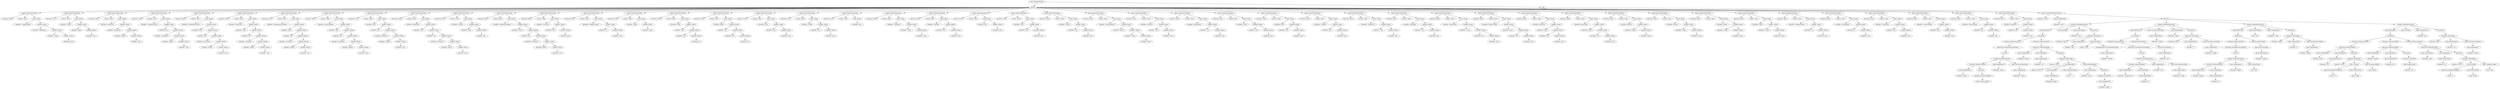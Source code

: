digraph {
n0 [label="root (CompilationUnit)"];
n1 [label="imports"];
n0 -> n1;
n2 [label="import (ImportDeclaration)"];
n1 -> n2;
n3 [label="isAsterisk='false'"];
n2 -> n3;
n4 [label="isStatic='false'"];
n2 -> n4;
n5 [label="name (Name)"];
n2 -> n5;
n6 [label="identifier='LazyInputMap'"];
n5 -> n6;
n7 [label="qualifier (Name)"];
n5 -> n7;
n8 [label="identifier='UIDefaults'"];
n7 -> n8;
n9 [label="qualifier (Name)"];
n7 -> n9;
n10 [label="identifier='swing'"];
n9 -> n10;
n11 [label="qualifier (Name)"];
n9 -> n11;
n12 [label="identifier='javax'"];
n11 -> n12;
n13 [label="import (ImportDeclaration)"];
n1 -> n13;
n14 [label="isAsterisk='true'"];
n13 -> n14;
n15 [label="isStatic='true'"];
n13 -> n15;
n16 [label="name (Name)"];
n13 -> n16;
n17 [label="identifier='String'"];
n16 -> n17;
n18 [label="qualifier (Name)"];
n16 -> n18;
n19 [label="identifier='lang'"];
n18 -> n19;
n20 [label="qualifier (Name)"];
n18 -> n20;
n21 [label="identifier='java'"];
n20 -> n21;
n22 [label="import (ImportDeclaration)"];
n1 -> n22;
n23 [label="isAsterisk='false'"];
n22 -> n23;
n24 [label="isStatic='false'"];
n22 -> n24;
n25 [label="name (Name)"];
n22 -> n25;
n26 [label="identifier='JavaParser'"];
n25 -> n26;
n27 [label="qualifier (Name)"];
n25 -> n27;
n28 [label="identifier='javaparser'"];
n27 -> n28;
n29 [label="qualifier (Name)"];
n27 -> n29;
n30 [label="identifier='github'"];
n29 -> n30;
n31 [label="qualifier (Name)"];
n29 -> n31;
n32 [label="identifier='com'"];
n31 -> n32;
n33 [label="import (ImportDeclaration)"];
n1 -> n33;
n34 [label="isAsterisk='false'"];
n33 -> n34;
n35 [label="isStatic='false'"];
n33 -> n35;
n36 [label="name (Name)"];
n33 -> n36;
n37 [label="identifier='CompilationUnit'"];
n36 -> n37;
n38 [label="qualifier (Name)"];
n36 -> n38;
n39 [label="identifier='ast'"];
n38 -> n39;
n40 [label="qualifier (Name)"];
n38 -> n40;
n41 [label="identifier='javaparser'"];
n40 -> n41;
n42 [label="qualifier (Name)"];
n40 -> n42;
n43 [label="identifier='github'"];
n42 -> n43;
n44 [label="qualifier (Name)"];
n42 -> n44;
n45 [label="identifier='com'"];
n44 -> n45;
n46 [label="import (ImportDeclaration)"];
n1 -> n46;
n47 [label="isAsterisk='false'"];
n46 -> n47;
n48 [label="isStatic='false'"];
n46 -> n48;
n49 [label="name (Name)"];
n46 -> n49;
n50 [label="identifier='MethodDeclaration'"];
n49 -> n50;
n51 [label="qualifier (Name)"];
n49 -> n51;
n52 [label="identifier='body'"];
n51 -> n52;
n53 [label="qualifier (Name)"];
n51 -> n53;
n54 [label="identifier='ast'"];
n53 -> n54;
n55 [label="qualifier (Name)"];
n53 -> n55;
n56 [label="identifier='javaparser'"];
n55 -> n56;
n57 [label="qualifier (Name)"];
n55 -> n57;
n58 [label="identifier='github'"];
n57 -> n58;
n59 [label="qualifier (Name)"];
n57 -> n59;
n60 [label="identifier='com'"];
n59 -> n60;
n61 [label="import (ImportDeclaration)"];
n1 -> n61;
n62 [label="isAsterisk='false'"];
n61 -> n62;
n63 [label="isStatic='false'"];
n61 -> n63;
n64 [label="name (Name)"];
n61 -> n64;
n65 [label="identifier='Expression'"];
n64 -> n65;
n66 [label="qualifier (Name)"];
n64 -> n66;
n67 [label="identifier='expr'"];
n66 -> n67;
n68 [label="qualifier (Name)"];
n66 -> n68;
n69 [label="identifier='ast'"];
n68 -> n69;
n70 [label="qualifier (Name)"];
n68 -> n70;
n71 [label="identifier='javaparser'"];
n70 -> n71;
n72 [label="qualifier (Name)"];
n70 -> n72;
n73 [label="identifier='github'"];
n72 -> n73;
n74 [label="qualifier (Name)"];
n72 -> n74;
n75 [label="identifier='com'"];
n74 -> n75;
n76 [label="import (ImportDeclaration)"];
n1 -> n76;
n77 [label="isAsterisk='true'"];
n76 -> n77;
n78 [label="isStatic='false'"];
n76 -> n78;
n79 [label="name (Name)"];
n76 -> n79;
n80 [label="identifier='MarkerAnnotationExpr'"];
n79 -> n80;
n81 [label="qualifier (Name)"];
n79 -> n81;
n82 [label="identifier='expr'"];
n81 -> n82;
n83 [label="qualifier (Name)"];
n81 -> n83;
n84 [label="identifier='ast'"];
n83 -> n84;
n85 [label="qualifier (Name)"];
n83 -> n85;
n86 [label="identifier='javaparser'"];
n85 -> n86;
n87 [label="qualifier (Name)"];
n85 -> n87;
n88 [label="identifier='github'"];
n87 -> n88;
n89 [label="qualifier (Name)"];
n87 -> n89;
n90 [label="identifier='com'"];
n89 -> n90;
n91 [label="import (ImportDeclaration)"];
n1 -> n91;
n92 [label="isAsterisk='false'"];
n91 -> n92;
n93 [label="isStatic='false'"];
n91 -> n93;
n94 [label="name (Name)"];
n91 -> n94;
n95 [label="identifier='AnnotationExpr'"];
n94 -> n95;
n96 [label="qualifier (Name)"];
n94 -> n96;
n97 [label="identifier='expr'"];
n96 -> n97;
n98 [label="qualifier (Name)"];
n96 -> n98;
n99 [label="identifier='ast'"];
n98 -> n99;
n100 [label="qualifier (Name)"];
n98 -> n100;
n101 [label="identifier='javaparser'"];
n100 -> n101;
n102 [label="qualifier (Name)"];
n100 -> n102;
n103 [label="identifier='github'"];
n102 -> n103;
n104 [label="qualifier (Name)"];
n102 -> n104;
n105 [label="identifier='com'"];
n104 -> n105;
n106 [label="import (ImportDeclaration)"];
n1 -> n106;
n107 [label="isAsterisk='true'"];
n106 -> n107;
n108 [label="isStatic='false'"];
n106 -> n108;
n109 [label="name (Name)"];
n106 -> n109;
n110 [label="identifier='expr'"];
n109 -> n110;
n111 [label="qualifier (Name)"];
n109 -> n111;
n112 [label="identifier='ast'"];
n111 -> n112;
n113 [label="qualifier (Name)"];
n111 -> n113;
n114 [label="identifier='javaparser'"];
n113 -> n114;
n115 [label="qualifier (Name)"];
n113 -> n115;
n116 [label="identifier='github'"];
n115 -> n116;
n117 [label="qualifier (Name)"];
n115 -> n117;
n118 [label="identifier='com'"];
n117 -> n118;
n119 [label="import (ImportDeclaration)"];
n1 -> n119;
n120 [label="isAsterisk='false'"];
n119 -> n120;
n121 [label="isStatic='false'"];
n119 -> n121;
n122 [label="name (Name)"];
n119 -> n122;
n123 [label="identifier='BlockStmt'"];
n122 -> n123;
n124 [label="qualifier (Name)"];
n122 -> n124;
n125 [label="identifier='stmt'"];
n124 -> n125;
n126 [label="qualifier (Name)"];
n124 -> n126;
n127 [label="identifier='ast'"];
n126 -> n127;
n128 [label="qualifier (Name)"];
n126 -> n128;
n129 [label="identifier='javaparser'"];
n128 -> n129;
n130 [label="qualifier (Name)"];
n128 -> n130;
n131 [label="identifier='github'"];
n130 -> n131;
n132 [label="qualifier (Name)"];
n130 -> n132;
n133 [label="identifier='com'"];
n132 -> n133;
n134 [label="import (ImportDeclaration)"];
n1 -> n134;
n135 [label="isAsterisk='true'"];
n134 -> n135;
n136 [label="isStatic='true'"];
n134 -> n136;
n137 [label="name (Name)"];
n134 -> n137;
n138 [label="identifier='System'"];
n137 -> n138;
n139 [label="qualifier (Name)"];
n137 -> n139;
n140 [label="identifier='lang'"];
n139 -> n140;
n141 [label="qualifier (Name)"];
n139 -> n141;
n142 [label="identifier='java'"];
n141 -> n142;
n143 [label="import (ImportDeclaration)"];
n1 -> n143;
n144 [label="isAsterisk='false'"];
n143 -> n144;
n145 [label="isStatic='false'"];
n143 -> n145;
n146 [label="name (Name)"];
n143 -> n146;
n147 [label="identifier='VoidVisitorAdapter'"];
n146 -> n147;
n148 [label="qualifier (Name)"];
n146 -> n148;
n149 [label="identifier='visitor'"];
n148 -> n149;
n150 [label="qualifier (Name)"];
n148 -> n150;
n151 [label="identifier='ast'"];
n150 -> n151;
n152 [label="qualifier (Name)"];
n150 -> n152;
n153 [label="identifier='javaparser'"];
n152 -> n153;
n154 [label="qualifier (Name)"];
n152 -> n154;
n155 [label="identifier='github'"];
n154 -> n155;
n156 [label="qualifier (Name)"];
n154 -> n156;
n157 [label="identifier='com'"];
n156 -> n157;
n158 [label="import (ImportDeclaration)"];
n1 -> n158;
n159 [label="isAsterisk='false'"];
n158 -> n159;
n160 [label="isStatic='false'"];
n158 -> n160;
n161 [label="name (Name)"];
n158 -> n161;
n162 [label="identifier='ArrayList'"];
n161 -> n162;
n163 [label="qualifier (Name)"];
n161 -> n163;
n164 [label="identifier='util'"];
n163 -> n164;
n165 [label="qualifier (Name)"];
n163 -> n165;
n166 [label="identifier='java'"];
n165 -> n166;
n167 [label="import (ImportDeclaration)"];
n1 -> n167;
n168 [label="isAsterisk='false'"];
n167 -> n168;
n169 [label="isStatic='false'"];
n167 -> n169;
n170 [label="name (Name)"];
n167 -> n170;
n171 [label="identifier='FileInputStream'"];
n170 -> n171;
n172 [label="qualifier (Name)"];
n170 -> n172;
n173 [label="identifier='io'"];
n172 -> n173;
n174 [label="qualifier (Name)"];
n172 -> n174;
n175 [label="identifier='java'"];
n174 -> n175;
n176 [label="import (ImportDeclaration)"];
n1 -> n176;
n177 [label="isAsterisk='true'"];
n176 -> n177;
n178 [label="isStatic='false'"];
n176 -> n178;
n179 [label="name (Name)"];
n176 -> n179;
n180 [label="identifier='swing'"];
n179 -> n180;
n181 [label="qualifier (Name)"];
n179 -> n181;
n182 [label="identifier='javax'"];
n181 -> n182;
n183 [label="import (ImportDeclaration)"];
n1 -> n183;
n184 [label="isAsterisk='false'"];
n183 -> n184;
n185 [label="isStatic='false'"];
n183 -> n185;
n186 [label="name (Name)"];
n183 -> n186;
n187 [label="identifier='Main'"];
n186 -> n187;
n188 [label="qualifier (Name)"];
n186 -> n188;
n189 [label="identifier='wat'"];
n188 -> n189;
n190 [label="qualifier (Name)"];
n188 -> n190;
n191 [label="identifier='edu'"];
n190 -> n191;
n192 [label="qualifier (Name)"];
n190 -> n192;
n193 [label="identifier='pl'"];
n192 -> n193;
n194 [label="import (ImportDeclaration)"];
n1 -> n194;
n195 [label="isAsterisk='true'"];
n194 -> n195;
n196 [label="isStatic='false'"];
n194 -> n196;
n197 [label="name (Name)"];
n194 -> n197;
n198 [label="identifier='Main'"];
n197 -> n198;
n199 [label="qualifier (Name)"];
n197 -> n199;
n200 [label="identifier='wat'"];
n199 -> n200;
n201 [label="qualifier (Name)"];
n199 -> n201;
n202 [label="identifier='edu'"];
n201 -> n202;
n203 [label="qualifier (Name)"];
n201 -> n203;
n204 [label="identifier='pl'"];
n203 -> n204;
n205 [label="import (ImportDeclaration)"];
n1 -> n205;
n206 [label="isAsterisk='true'"];
n205 -> n206;
n207 [label="isStatic='false'"];
n205 -> n207;
n208 [label="name (Name)"];
n205 -> n208;
n209 [label="identifier='Font'"];
n208 -> n209;
n210 [label="qualifier (Name)"];
n208 -> n210;
n211 [label="identifier='awt'"];
n210 -> n211;
n212 [label="qualifier (Name)"];
n210 -> n212;
n213 [label="identifier='java'"];
n212 -> n213;
n214 [label="import (ImportDeclaration)"];
n1 -> n214;
n215 [label="isAsterisk='true'"];
n214 -> n215;
n216 [label="isStatic='false'"];
n214 -> n216;
n217 [label="name (Name)"];
n214 -> n217;
n218 [label="identifier='Stroke'"];
n217 -> n218;
n219 [label="qualifier (Name)"];
n217 -> n219;
n220 [label="identifier='awt'"];
n219 -> n220;
n221 [label="qualifier (Name)"];
n219 -> n221;
n222 [label="identifier='java'"];
n221 -> n222;
n223 [label="import (ImportDeclaration)"];
n1 -> n223;
n224 [label="isAsterisk='true'"];
n223 -> n224;
n225 [label="isStatic='false'"];
n223 -> n225;
n226 [label="name (Name)"];
n223 -> n226;
n227 [label="identifier='java'"];
n226 -> n227;
n228 [label="import (ImportDeclaration)"];
n1 -> n228;
n229 [label="isAsterisk='false'"];
n228 -> n229;
n230 [label="isStatic='false'"];
n228 -> n230;
n231 [label="name (Name)"];
n228 -> n231;
n232 [label="identifier='UIDefaults'"];
n231 -> n232;
n233 [label="qualifier (Name)"];
n231 -> n233;
n234 [label="identifier='swing'"];
n233 -> n234;
n235 [label="qualifier (Name)"];
n233 -> n235;
n236 [label="identifier='javax'"];
n235 -> n236;
n237 [label="import (ImportDeclaration)"];
n1 -> n237;
n238 [label="isAsterisk='false'"];
n237 -> n238;
n239 [label="isStatic='false'"];
n237 -> n239;
n240 [label="name (Name)"];
n237 -> n240;
n241 [label="identifier='TextArea'"];
n240 -> n241;
n242 [label="qualifier (Name)"];
n240 -> n242;
n243 [label="identifier='awt'"];
n242 -> n243;
n244 [label="qualifier (Name)"];
n242 -> n244;
n245 [label="identifier='java'"];
n244 -> n245;
n246 [label="import (ImportDeclaration)"];
n1 -> n246;
n247 [label="isAsterisk='true'"];
n246 -> n247;
n248 [label="isStatic='false'"];
n246 -> n248;
n249 [label="name (Name)"];
n246 -> n249;
n250 [label="identifier='awt'"];
n249 -> n250;
n251 [label="qualifier (Name)"];
n249 -> n251;
n252 [label="identifier='java'"];
n251 -> n252;
n253 [label="import (ImportDeclaration)"];
n1 -> n253;
n254 [label="isAsterisk='true'"];
n253 -> n254;
n255 [label="isStatic='false'"];
n253 -> n255;
n256 [label="name (Name)"];
n253 -> n256;
n257 [label="identifier='color'"];
n256 -> n257;
n258 [label="qualifier (Name)"];
n256 -> n258;
n259 [label="identifier='awt'"];
n258 -> n259;
n260 [label="qualifier (Name)"];
n258 -> n260;
n261 [label="identifier='java'"];
n260 -> n261;
n262 [label="import (ImportDeclaration)"];
n1 -> n262;
n263 [label="isAsterisk='false'"];
n262 -> n263;
n264 [label="isStatic='false'"];
n262 -> n264;
n265 [label="name (Name)"];
n262 -> n265;
n266 [label="identifier='Stroke'"];
n265 -> n266;
n267 [label="qualifier (Name)"];
n265 -> n267;
n268 [label="identifier='awt'"];
n267 -> n268;
n269 [label="qualifier (Name)"];
n267 -> n269;
n270 [label="identifier='java'"];
n269 -> n270;
n271 [label="import (ImportDeclaration)"];
n1 -> n271;
n272 [label="isAsterisk='false'"];
n271 -> n272;
n273 [label="isStatic='false'"];
n271 -> n273;
n274 [label="name (Name)"];
n271 -> n274;
n275 [label="identifier='AbstractBorder'"];
n274 -> n275;
n276 [label="qualifier (Name)"];
n274 -> n276;
n277 [label="identifier='border'"];
n276 -> n277;
n278 [label="qualifier (Name)"];
n276 -> n278;
n279 [label="identifier='swing'"];
n278 -> n279;
n280 [label="qualifier (Name)"];
n278 -> n280;
n281 [label="identifier='javax'"];
n280 -> n281;
n282 [label="import (ImportDeclaration)"];
n1 -> n282;
n283 [label="isAsterisk='true'"];
n282 -> n283;
n284 [label="isStatic='false'"];
n282 -> n284;
n285 [label="name (Name)"];
n282 -> n285;
n286 [label="identifier='TextArea'"];
n285 -> n286;
n287 [label="qualifier (Name)"];
n285 -> n287;
n288 [label="identifier='awt'"];
n287 -> n288;
n289 [label="qualifier (Name)"];
n287 -> n289;
n290 [label="identifier='java'"];
n289 -> n290;
n291 [label="import (ImportDeclaration)"];
n1 -> n291;
n292 [label="isAsterisk='false'"];
n291 -> n292;
n293 [label="isStatic='false'"];
n291 -> n293;
n294 [label="name (Name)"];
n291 -> n294;
n295 [label="identifier='BasicStroke'"];
n294 -> n295;
n296 [label="qualifier (Name)"];
n294 -> n296;
n297 [label="identifier='awt'"];
n296 -> n297;
n298 [label="qualifier (Name)"];
n296 -> n298;
n299 [label="identifier='java'"];
n298 -> n299;
n300 [label="import (ImportDeclaration)"];
n1 -> n300;
n301 [label="isAsterisk='false'"];
n300 -> n301;
n302 [label="isStatic='false'"];
n300 -> n302;
n303 [label="name (Name)"];
n300 -> n303;
n304 [label="identifier='Color'"];
n303 -> n304;
n305 [label="qualifier (Name)"];
n303 -> n305;
n306 [label="identifier='awt'"];
n305 -> n306;
n307 [label="qualifier (Name)"];
n305 -> n307;
n308 [label="identifier='java'"];
n307 -> n308;
n309 [label="import (ImportDeclaration)"];
n1 -> n309;
n310 [label="isAsterisk='false'"];
n309 -> n310;
n311 [label="isStatic='false'"];
n309 -> n311;
n312 [label="name (Name)"];
n309 -> n312;
n313 [label="identifier='Font'"];
n312 -> n313;
n314 [label="qualifier (Name)"];
n312 -> n314;
n315 [label="identifier='awt'"];
n314 -> n315;
n316 [label="qualifier (Name)"];
n314 -> n316;
n317 [label="identifier='java'"];
n316 -> n317;
n318 [label="import (ImportDeclaration)"];
n1 -> n318;
n319 [label="isAsterisk='false'"];
n318 -> n319;
n320 [label="isStatic='false'"];
n318 -> n320;
n321 [label="name (Name)"];
n318 -> n321;
n322 [label="identifier='Graphics'"];
n321 -> n322;
n323 [label="qualifier (Name)"];
n321 -> n323;
n324 [label="identifier='awt'"];
n323 -> n324;
n325 [label="qualifier (Name)"];
n323 -> n325;
n326 [label="identifier='java'"];
n325 -> n326;
n327 [label="import (ImportDeclaration)"];
n1 -> n327;
n328 [label="isAsterisk='false'"];
n327 -> n328;
n329 [label="isStatic='false'"];
n327 -> n329;
n330 [label="name (Name)"];
n327 -> n330;
n331 [label="identifier='Graphics2D'"];
n330 -> n331;
n332 [label="qualifier (Name)"];
n330 -> n332;
n333 [label="identifier='awt'"];
n332 -> n333;
n334 [label="qualifier (Name)"];
n332 -> n334;
n335 [label="identifier='java'"];
n334 -> n335;
n336 [label="import (ImportDeclaration)"];
n1 -> n336;
n337 [label="isAsterisk='false'"];
n336 -> n337;
n338 [label="isStatic='false'"];
n336 -> n338;
n339 [label="name (Name)"];
n336 -> n339;
n340 [label="identifier='Rectangle'"];
n339 -> n340;
n341 [label="qualifier (Name)"];
n339 -> n341;
n342 [label="identifier='awt'"];
n341 -> n342;
n343 [label="qualifier (Name)"];
n341 -> n343;
n344 [label="identifier='java'"];
n343 -> n344;
n345 [label="import (ImportDeclaration)"];
n1 -> n345;
n346 [label="isAsterisk='false'"];
n345 -> n346;
n347 [label="isStatic='false'"];
n345 -> n347;
n348 [label="name (Name)"];
n345 -> n348;
n349 [label="identifier='ActionEvent'"];
n348 -> n349;
n350 [label="qualifier (Name)"];
n348 -> n350;
n351 [label="identifier='event'"];
n350 -> n351;
n352 [label="qualifier (Name)"];
n350 -> n352;
n353 [label="identifier='awt'"];
n352 -> n353;
n354 [label="qualifier (Name)"];
n352 -> n354;
n355 [label="identifier='java'"];
n354 -> n355;
n356 [label="import (ImportDeclaration)"];
n1 -> n356;
n357 [label="isAsterisk='false'"];
n356 -> n357;
n358 [label="isStatic='false'"];
n356 -> n358;
n359 [label="name (Name)"];
n356 -> n359;
n360 [label="identifier='ActionListener'"];
n359 -> n360;
n361 [label="qualifier (Name)"];
n359 -> n361;
n362 [label="identifier='event'"];
n361 -> n362;
n363 [label="qualifier (Name)"];
n361 -> n363;
n364 [label="identifier='awt'"];
n363 -> n364;
n365 [label="qualifier (Name)"];
n363 -> n365;
n366 [label="identifier='java'"];
n365 -> n366;
n367 [label="import (ImportDeclaration)"];
n1 -> n367;
n368 [label="isAsterisk='false'"];
n367 -> n368;
n369 [label="isStatic='false'"];
n367 -> n369;
n370 [label="name (Name)"];
n367 -> n370;
n371 [label="identifier='KeyEvent'"];
n370 -> n371;
n372 [label="qualifier (Name)"];
n370 -> n372;
n373 [label="identifier='event'"];
n372 -> n373;
n374 [label="qualifier (Name)"];
n372 -> n374;
n375 [label="identifier='awt'"];
n374 -> n375;
n376 [label="qualifier (Name)"];
n374 -> n376;
n377 [label="identifier='java'"];
n376 -> n377;
n378 [label="import (ImportDeclaration)"];
n1 -> n378;
n379 [label="isAsterisk='false'"];
n378 -> n379;
n380 [label="isStatic='false'"];
n378 -> n380;
n381 [label="name (Name)"];
n378 -> n381;
n382 [label="identifier='KeyListener'"];
n381 -> n382;
n383 [label="qualifier (Name)"];
n381 -> n383;
n384 [label="identifier='event'"];
n383 -> n384;
n385 [label="qualifier (Name)"];
n383 -> n385;
n386 [label="identifier='awt'"];
n385 -> n386;
n387 [label="qualifier (Name)"];
n385 -> n387;
n388 [label="identifier='java'"];
n387 -> n388;
n389 [label="import (ImportDeclaration)"];
n1 -> n389;
n390 [label="isAsterisk='false'"];
n389 -> n390;
n391 [label="isStatic='false'"];
n389 -> n391;
n392 [label="name (Name)"];
n389 -> n392;
n393 [label="identifier='JButton'"];
n392 -> n393;
n394 [label="qualifier (Name)"];
n392 -> n394;
n395 [label="identifier='swing'"];
n394 -> n395;
n396 [label="qualifier (Name)"];
n394 -> n396;
n397 [label="identifier='javax'"];
n396 -> n397;
n398 [label="import (ImportDeclaration)"];
n1 -> n398;
n399 [label="isAsterisk='false'"];
n398 -> n399;
n400 [label="isStatic='false'"];
n398 -> n400;
n401 [label="name (Name)"];
n398 -> n401;
n402 [label="identifier='JFrame'"];
n401 -> n402;
n403 [label="qualifier (Name)"];
n401 -> n403;
n404 [label="identifier='swing'"];
n403 -> n404;
n405 [label="qualifier (Name)"];
n403 -> n405;
n406 [label="identifier='javax'"];
n405 -> n406;
n407 [label="import (ImportDeclaration)"];
n1 -> n407;
n408 [label="isAsterisk='false'"];
n407 -> n408;
n409 [label="isStatic='false'"];
n407 -> n409;
n410 [label="name (Name)"];
n407 -> n410;
n411 [label="identifier='JPanel'"];
n410 -> n411;
n412 [label="qualifier (Name)"];
n410 -> n412;
n413 [label="identifier='swing'"];
n412 -> n413;
n414 [label="qualifier (Name)"];
n412 -> n414;
n415 [label="identifier='javax'"];
n414 -> n415;
n416 [label="import (ImportDeclaration)"];
n1 -> n416;
n417 [label="isAsterisk='false'"];
n416 -> n417;
n418 [label="isStatic='false'"];
n416 -> n418;
n419 [label="name (Name)"];
n416 -> n419;
n420 [label="identifier='Timer'"];
n419 -> n420;
n421 [label="qualifier (Name)"];
n419 -> n421;
n422 [label="identifier='swing'"];
n421 -> n422;
n423 [label="qualifier (Name)"];
n421 -> n423;
n424 [label="identifier='javax'"];
n423 -> n424;
n425 [label="import (ImportDeclaration)"];
n1 -> n425;
n426 [label="isAsterisk='false'"];
n425 -> n426;
n427 [label="isStatic='false'"];
n425 -> n427;
n428 [label="name (Name)"];
n425 -> n428;
n429 [label="identifier='FileInputStream'"];
n428 -> n429;
n430 [label="qualifier (Name)"];
n428 -> n430;
n431 [label="identifier='io'"];
n430 -> n431;
n432 [label="qualifier (Name)"];
n430 -> n432;
n433 [label="identifier='java'"];
n432 -> n433;
n434 [label="import (ImportDeclaration)"];
n1 -> n434;
n435 [label="isAsterisk='false'"];
n434 -> n435;
n436 [label="isStatic='false'"];
n434 -> n436;
n437 [label="name (Name)"];
n434 -> n437;
n438 [label="identifier='IOException'"];
n437 -> n438;
n439 [label="qualifier (Name)"];
n437 -> n439;
n440 [label="identifier='io'"];
n439 -> n440;
n441 [label="qualifier (Name)"];
n439 -> n441;
n442 [label="identifier='java'"];
n441 -> n442;
n443 [label="import (ImportDeclaration)"];
n1 -> n443;
n444 [label="isAsterisk='false'"];
n443 -> n444;
n445 [label="isStatic='false'"];
n443 -> n445;
n446 [label="name (Name)"];
n443 -> n446;
n447 [label="identifier='Connection'"];
n446 -> n447;
n448 [label="qualifier (Name)"];
n446 -> n448;
n449 [label="identifier='sql'"];
n448 -> n449;
n450 [label="qualifier (Name)"];
n448 -> n450;
n451 [label="identifier='java'"];
n450 -> n451;
n452 [label="import (ImportDeclaration)"];
n1 -> n452;
n453 [label="isAsterisk='false'"];
n452 -> n453;
n454 [label="isStatic='false'"];
n452 -> n454;
n455 [label="name (Name)"];
n452 -> n455;
n456 [label="identifier='DriverManager'"];
n455 -> n456;
n457 [label="qualifier (Name)"];
n455 -> n457;
n458 [label="identifier='sql'"];
n457 -> n458;
n459 [label="qualifier (Name)"];
n457 -> n459;
n460 [label="identifier='java'"];
n459 -> n460;
n461 [label="import (ImportDeclaration)"];
n1 -> n461;
n462 [label="isAsterisk='false'"];
n461 -> n462;
n463 [label="isStatic='false'"];
n461 -> n463;
n464 [label="name (Name)"];
n461 -> n464;
n465 [label="identifier='SQLException'"];
n464 -> n465;
n466 [label="qualifier (Name)"];
n464 -> n466;
n467 [label="identifier='sql'"];
n466 -> n467;
n468 [label="qualifier (Name)"];
n466 -> n468;
n469 [label="identifier='java'"];
n468 -> n469;
n470 [label="import (ImportDeclaration)"];
n1 -> n470;
n471 [label="isAsterisk='false'"];
n470 -> n471;
n472 [label="isStatic='false'"];
n470 -> n472;
n473 [label="name (Name)"];
n470 -> n473;
n474 [label="identifier='Properties'"];
n473 -> n474;
n475 [label="qualifier (Name)"];
n473 -> n475;
n476 [label="identifier='util'"];
n475 -> n476;
n477 [label="qualifier (Name)"];
n475 -> n477;
n478 [label="identifier='java'"];
n477 -> n478;
n479 [label="types"];
n0 -> n479;
n480 [label="type (ClassOrInterfaceDeclaration)"];
n479 -> n480;
n481 [label="isInterface='false'"];
n480 -> n481;
n482 [label="name (SimpleName)"];
n480 -> n482;
n483 [label="identifier='Class'"];
n482 -> n483;
n484 [label="members"];
n480 -> n484;
n485 [label="member (MethodDeclaration)"];
n484 -> n485;
n486 [label="body (BlockStmt)"];
n485 -> n486;
n487 [label="statements"];
n486 -> n487;
n488 [label="statement (ExpressionStmt)"];
n487 -> n488;
n489 [label="expression (VariableDeclarationExpr)"];
n488 -> n489;
n490 [label="variables"];
n489 -> n490;
n491 [label="variable (VariableDeclarator)"];
n490 -> n491;
n492 [label="initializer (MethodCallExpr)"];
n491 -> n492;
n493 [label="name (SimpleName)"];
n492 -> n493;
n494 [label="identifier='upper'"];
n493 -> n494;
n495 [label="arguments"];
n492 -> n495;
n496 [label="argument (StringLiteralExpr)"];
n495 -> n496;
n497 [label="value='Kapusta Jakub'"];
n496 -> n497;
n498 [label="name (SimpleName)"];
n491 -> n498;
n499 [label="identifier='upper'"];
n498 -> n499;
n500 [label="type (ClassOrInterfaceType)"];
n491 -> n500;
n501 [label="name (SimpleName)"];
n500 -> n501;
n502 [label="identifier='String'"];
n501 -> n502;
n503 [label="statement (ExpressionStmt)"];
n487 -> n503;
n504 [label="expression (MethodCallExpr)"];
n503 -> n504;
n505 [label="name (SimpleName)"];
n504 -> n505;
n506 [label="identifier='println'"];
n505 -> n506;
n507 [label="scope (NameExpr)"];
n504 -> n507;
n508 [label="name (SimpleName)"];
n507 -> n508;
n509 [label="identifier='out'"];
n508 -> n509;
n510 [label="arguments"];
n504 -> n510;
n511 [label="argument (BinaryExpr)"];
n510 -> n511;
n512 [label="operator='PLUS'"];
n511 -> n512;
n513 [label="left (BinaryExpr)"];
n511 -> n513;
n514 [label="operator='PLUS'"];
n513 -> n514;
n515 [label="left (NameExpr)"];
n513 -> n515;
n516 [label="name (SimpleName)"];
n515 -> n516;
n517 [label="identifier='upper'"];
n516 -> n517;
n518 [label="right (StringLiteralExpr)"];
n513 -> n518;
n519 [label="value=' = '"];
n518 -> n519;
n520 [label="right (MethodCallExpr)"];
n511 -> n520;
n521 [label="name (SimpleName)"];
n520 -> n521;
n522 [label="identifier='count'"];
n521 -> n522;
n523 [label="arguments"];
n520 -> n523;
n524 [label="argument (NameExpr)"];
n523 -> n524;
n525 [label="name (SimpleName)"];
n524 -> n525;
n526 [label="identifier='upper'"];
n525 -> n526;
n527 [label="type (VoidType)"];
n485 -> n527;
n528 [label="name (SimpleName)"];
n485 -> n528;
n529 [label="identifier='main'"];
n528 -> n529;
n530 [label="parameters"];
n485 -> n530;
n531 [label="parameter (Parameter)"];
n530 -> n531;
n532 [label="isVarArgs='false'"];
n531 -> n532;
n533 [label="name (SimpleName)"];
n531 -> n533;
n534 [label="identifier='args'"];
n533 -> n534;
n535 [label="type (ArrayType)"];
n531 -> n535;
n536 [label="origin='TYPE'"];
n535 -> n536;
n537 [label="componentType (ClassOrInterfaceType)"];
n535 -> n537;
n538 [label="name (SimpleName)"];
n537 -> n538;
n539 [label="identifier='String'"];
n538 -> n539;
n540 [label="member (MethodDeclaration)"];
n484 -> n540;
n541 [label="body (BlockStmt)"];
n540 -> n541;
n542 [label="statements"];
n541 -> n542;
n543 [label="statement (ExpressionStmt)"];
n542 -> n543;
n544 [label="expression (VariableDeclarationExpr)"];
n543 -> n544;
n545 [label="variables"];
n544 -> n545;
n546 [label="variable (VariableDeclarator)"];
n545 -> n546;
n547 [label="initializer (MethodCallExpr)"];
n546 -> n547;
n548 [label="name (SimpleName)"];
n547 -> n548;
n549 [label="identifier='toUpperCase'"];
n548 -> n549;
n550 [label="scope (NameExpr)"];
n547 -> n550;
n551 [label="name (SimpleName)"];
n550 -> n551;
n552 [label="identifier='s'"];
n551 -> n552;
n553 [label="name (SimpleName)"];
n546 -> n553;
n554 [label="identifier='aux'"];
n553 -> n554;
n555 [label="type (ClassOrInterfaceType)"];
n546 -> n555;
n556 [label="name (SimpleName)"];
n555 -> n556;
n557 [label="identifier='String'"];
n556 -> n557;
n558 [label="statement (ReturnStmt)"];
n542 -> n558;
n559 [label="expression (NameExpr)"];
n558 -> n559;
n560 [label="name (SimpleName)"];
n559 -> n560;
n561 [label="identifier='aux'"];
n560 -> n561;
n562 [label="type (ClassOrInterfaceType)"];
n540 -> n562;
n563 [label="name (SimpleName)"];
n562 -> n563;
n564 [label="identifier='String'"];
n563 -> n564;
n565 [label="name (SimpleName)"];
n540 -> n565;
n566 [label="identifier='upper'"];
n565 -> n566;
n567 [label="parameters"];
n540 -> n567;
n568 [label="parameter (Parameter)"];
n567 -> n568;
n569 [label="isVarArgs='false'"];
n568 -> n569;
n570 [label="name (SimpleName)"];
n568 -> n570;
n571 [label="identifier='s'"];
n570 -> n571;
n572 [label="type (ClassOrInterfaceType)"];
n568 -> n572;
n573 [label="name (SimpleName)"];
n572 -> n573;
n574 [label="identifier='String'"];
n573 -> n574;
n575 [label="member (MethodDeclaration)"];
n484 -> n575;
n576 [label="body (BlockStmt)"];
n575 -> n576;
n577 [label="statements"];
n576 -> n577;
n578 [label="statement (ExpressionStmt)"];
n577 -> n578;
n579 [label="expression (VariableDeclarationExpr)"];
n578 -> n579;
n580 [label="variables"];
n579 -> n580;
n581 [label="variable (VariableDeclarator)"];
n580 -> n581;
n582 [label="initializer (MethodCallExpr)"];
n581 -> n582;
n583 [label="name (SimpleName)"];
n582 -> n583;
n584 [label="identifier='length'"];
n583 -> n584;
n585 [label="scope (NameExpr)"];
n582 -> n585;
n586 [label="name (SimpleName)"];
n585 -> n586;
n587 [label="identifier='s'"];
n586 -> n587;
n588 [label="name (SimpleName)"];
n581 -> n588;
n589 [label="identifier='length'"];
n588 -> n589;
n590 [label="type (PrimitiveType)"];
n581 -> n590;
n591 [label="type='INT'"];
n590 -> n591;
n592 [label="statement (ReturnStmt)"];
n577 -> n592;
n593 [label="expression (NameExpr)"];
n592 -> n593;
n594 [label="name (SimpleName)"];
n593 -> n594;
n595 [label="identifier='length'"];
n594 -> n595;
n596 [label="type (PrimitiveType)"];
n575 -> n596;
n597 [label="type='INT'"];
n596 -> n597;
n598 [label="name (SimpleName)"];
n575 -> n598;
n599 [label="identifier='count'"];
n598 -> n599;
n600 [label="parameters"];
n575 -> n600;
n601 [label="parameter (Parameter)"];
n600 -> n601;
n602 [label="isVarArgs='false'"];
n601 -> n602;
n603 [label="name (SimpleName)"];
n601 -> n603;
n604 [label="identifier='s'"];
n603 -> n604;
n605 [label="type (ClassOrInterfaceType)"];
n601 -> n605;
n606 [label="name (SimpleName)"];
n605 -> n606;
n607 [label="identifier='String'"];
n606 -> n607;
n608 [label="member (MethodDeclaration)"];
n484 -> n608;
n609 [label="body (BlockStmt)"];
n608 -> n609;
n610 [label="statements"];
n609 -> n610;
n611 [label="statement (ExpressionStmt)"];
n610 -> n611;
n612 [label="expression (MethodCallExpr)"];
n611 -> n612;
n613 [label="name (SimpleName)"];
n612 -> n613;
n614 [label="identifier='print'"];
n613 -> n614;
n615 [label="scope (NameExpr)"];
n612 -> n615;
n616 [label="name (SimpleName)"];
n615 -> n616;
n617 [label="identifier='out'"];
n616 -> n617;
n618 [label="arguments"];
n612 -> n618;
n619 [label="argument (BinaryExpr)"];
n618 -> n619;
n620 [label="operator='PLUS'"];
n619 -> n620;
n621 [label="left (CastExpr)"];
n619 -> n621;
n622 [label="expression (IntegerLiteralExpr)"];
n621 -> n622;
n623 [label="value='27'"];
n622 -> n623;
n624 [label="type (PrimitiveType)"];
n621 -> n624;
n625 [label="type='CHAR'"];
n624 -> n625;
n626 [label="right (StringLiteralExpr)"];
n619 -> n626;
n627 [label="value='[32m'"];
n626 -> n627;
n628 [label="statement (ExpressionStmt)"];
n610 -> n628;
n629 [label="expression (MethodCallExpr)"];
n628 -> n629;
n630 [label="name (SimpleName)"];
n629 -> n630;
n631 [label="identifier='println'"];
n630 -> n631;
n632 [label="scope (NameExpr)"];
n629 -> n632;
n633 [label="name (SimpleName)"];
n632 -> n633;
n634 [label="identifier='out'"];
n633 -> n634;
n635 [label="arguments"];
n629 -> n635;
n636 [label="argument (NameExpr)"];
n635 -> n636;
n637 [label="name (SimpleName)"];
n636 -> n637;
n638 [label="identifier='str'"];
n637 -> n638;
n639 [label="statement (ExpressionStmt)"];
n610 -> n639;
n640 [label="expression (MethodCallExpr)"];
n639 -> n640;
n641 [label="name (SimpleName)"];
n640 -> n641;
n642 [label="identifier='print'"];
n641 -> n642;
n643 [label="scope (NameExpr)"];
n640 -> n643;
n644 [label="name (SimpleName)"];
n643 -> n644;
n645 [label="identifier='out'"];
n644 -> n645;
n646 [label="arguments"];
n640 -> n646;
n647 [label="argument (BinaryExpr)"];
n646 -> n647;
n648 [label="operator='PLUS'"];
n647 -> n648;
n649 [label="left (CastExpr)"];
n647 -> n649;
n650 [label="expression (IntegerLiteralExpr)"];
n649 -> n650;
n651 [label="value='27'"];
n650 -> n651;
n652 [label="type (PrimitiveType)"];
n649 -> n652;
n653 [label="type='CHAR'"];
n652 -> n653;
n654 [label="right (StringLiteralExpr)"];
n647 -> n654;
n655 [label="value='[0m'"];
n654 -> n655;
n656 [label="type (VoidType)"];
n608 -> n656;
n657 [label="name (SimpleName)"];
n608 -> n657;
n658 [label="identifier='log'"];
n657 -> n658;
n659 [label="parameters"];
n608 -> n659;
n660 [label="parameter (Parameter)"];
n659 -> n660;
n661 [label="isVarArgs='false'"];
n660 -> n661;
n662 [label="name (SimpleName)"];
n660 -> n662;
n663 [label="identifier='str'"];
n662 -> n663;
n664 [label="type (ClassOrInterfaceType)"];
n660 -> n664;
n665 [label="name (SimpleName)"];
n664 -> n665;
n666 [label="identifier='String'"];
n665 -> n666;
}